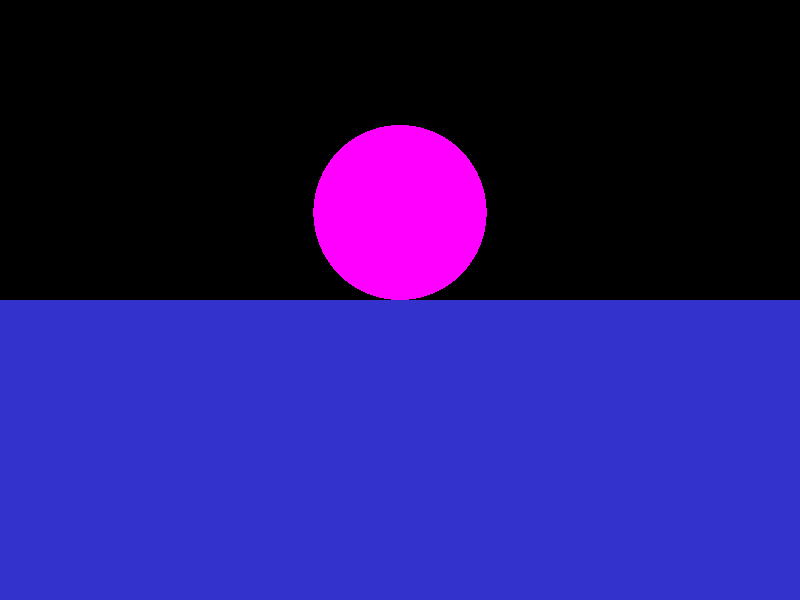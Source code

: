 camera {
    location <0, 0, 14>
    up <0, 1, 0>
    right <1.33333, 0, 0>
    look_at <0, 0, 0>
}

light_source {<-100, 100, 100> color rgb <1.5, 1.5, 1.5>}

sphere { <0, 2, 0>, 2
    pigment {color rgb <1.0, 0.0, 1.0>}
    finish {ambient 0.2 diffuse 0.4 reflection 0.8}
    translate <0, 0, 0>
}

plane {<0, 1, 0>, -4
    pigment {color rgb <0.2, 0.2, 0.8>}
    finish {ambient 0.4 diffuse 0.8 reflection 0.8}
}
